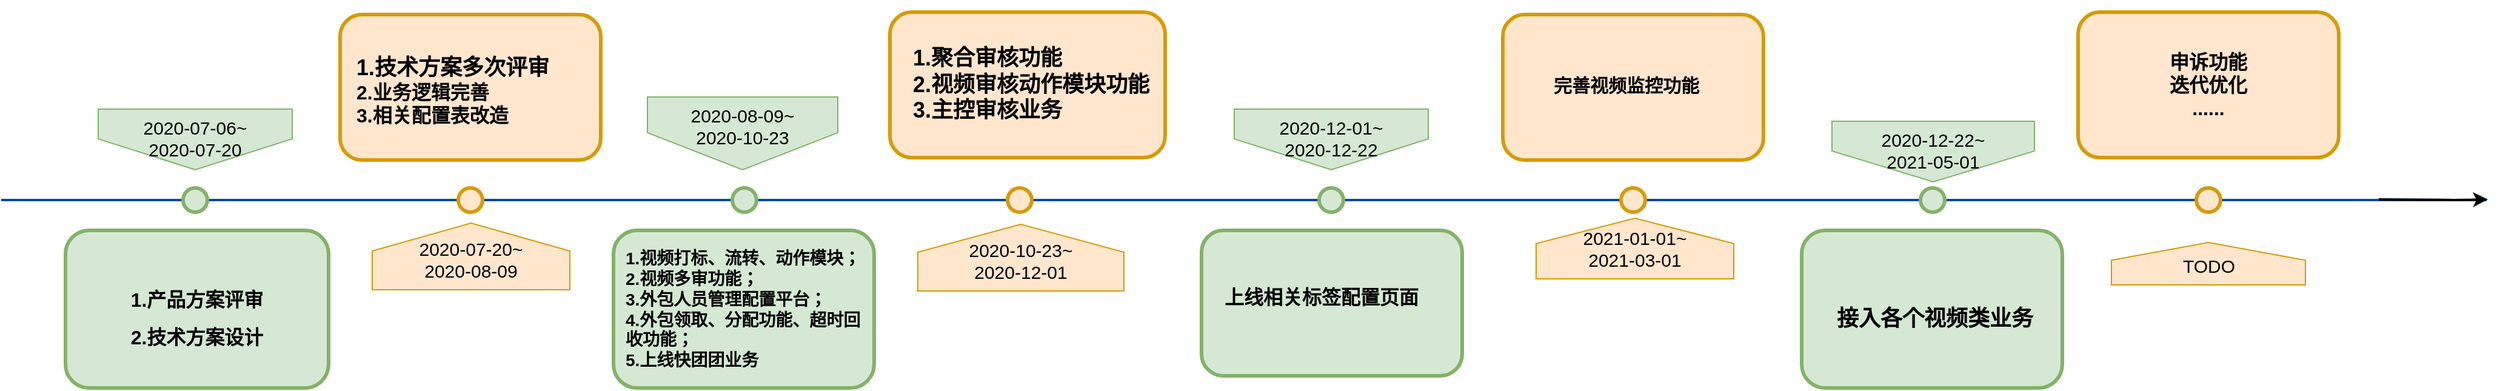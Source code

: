 <mxfile version="14.7.6" type="github">
  <diagram name="Page-1" id="82e54ff1-d628-8f03-85c4-9753963a91cd">
    <mxGraphModel dx="1306" dy="724" grid="1" gridSize="10" guides="1" tooltips="1" connect="1" arrows="1" fold="1" page="1" pageScale="1" pageWidth="1100" pageHeight="850" background="none" math="0" shadow="0">
      <root>
        <mxCell id="0" />
        <mxCell id="1" parent="0" />
        <mxCell id="4ec97bd9e5d20128-1" value="" style="line;strokeWidth=2;html=1;fillColor=none;fontSize=28;fontColor=#004D99;strokeColor=#004D99;" parent="1" vertex="1">
          <mxGeometry x="40" y="400" width="1000" height="10" as="geometry" />
        </mxCell>
        <mxCell id="4ec97bd9e5d20128-5" value="2020-07-06~&lt;br&gt;2020-07-20" style="shape=offPageConnector;whiteSpace=wrap;html=1;fillColor=#d5e8d4;fontSize=15;size=0.509;verticalAlign=top;strokeColor=#82b366;" parent="1" vertex="1">
          <mxGeometry x="120" y="330" width="160" height="50" as="geometry" />
        </mxCell>
        <mxCell id="4ec97bd9e5d20128-6" value="&lt;span&gt;2020-08-09~&lt;br&gt;2020-10-23&lt;/span&gt;" style="shape=offPageConnector;whiteSpace=wrap;html=1;fillColor=#d5e8d4;fontSize=15;size=0.509;verticalAlign=top;strokeColor=#82b366;" parent="1" vertex="1">
          <mxGeometry x="573" y="320" width="157" height="60" as="geometry" />
        </mxCell>
        <mxCell id="4ec97bd9e5d20128-7" value="&lt;span&gt;2020-07-20~&lt;br&gt;2020-08-09&lt;br&gt;&lt;/span&gt;" style="shape=offPageConnector;whiteSpace=wrap;html=1;fillColor=#ffe6cc;fontSize=15;size=0.418;flipV=1;verticalAlign=bottom;strokeColor=#d79b00;spacingBottom=4;" parent="1" vertex="1">
          <mxGeometry x="346" y="424" width="163" height="55" as="geometry" />
        </mxCell>
        <mxCell id="4ec97bd9e5d20128-8" value="&lt;span&gt;2020-10-23~&lt;br&gt;2020-12-01&lt;br&gt;&lt;/span&gt;" style="shape=offPageConnector;whiteSpace=wrap;html=1;fillColor=#ffe6cc;fontSize=15;size=0.418;flipV=1;verticalAlign=bottom;strokeColor=#d79b00;spacingBottom=4;" parent="1" vertex="1">
          <mxGeometry x="796" y="425" width="170" height="55" as="geometry" />
        </mxCell>
        <mxCell id="4ec97bd9e5d20128-9" value="" style="ellipse;whiteSpace=wrap;html=1;fillColor=#d5e8d4;fontSize=28;strokeWidth=3;strokeColor=#82b366;" parent="1" vertex="1">
          <mxGeometry x="190" y="395" width="20" height="20" as="geometry" />
        </mxCell>
        <mxCell id="4ec97bd9e5d20128-10" value="" style="ellipse;whiteSpace=wrap;html=1;fillColor=#ffe6cc;fontSize=28;strokeWidth=3;strokeColor=#d79b00;" parent="1" vertex="1">
          <mxGeometry x="417" y="395" width="20" height="20" as="geometry" />
        </mxCell>
        <mxCell id="4ec97bd9e5d20128-11" value="" style="ellipse;whiteSpace=wrap;html=1;fillColor=#d5e8d4;fontSize=28;strokeWidth=3;strokeColor=#82b366;" parent="1" vertex="1">
          <mxGeometry x="643" y="395" width="20" height="20" as="geometry" />
        </mxCell>
        <mxCell id="4ec97bd9e5d20128-13" value="" style="ellipse;whiteSpace=wrap;html=1;fillColor=#ffe6cc;fontSize=28;strokeWidth=3;strokeColor=#d79b00;" parent="1" vertex="1">
          <mxGeometry x="870" y="395" width="20" height="20" as="geometry" />
        </mxCell>
        <mxCell id="4ec97bd9e5d20128-14" value="&lt;h1&gt;&lt;div&gt;&lt;font style=&quot;font-size: 24px&quot;&gt;&lt;br&gt;&lt;/font&gt;&lt;/div&gt;&lt;div&gt;&lt;font size=&quot;3&quot;&gt;1.产品方案评审&lt;/font&gt;&lt;/div&gt;&lt;div&gt;&lt;font size=&quot;3&quot;&gt;2.技术方案设计&lt;/font&gt;&lt;/div&gt;&lt;/h1&gt;" style="text;html=1;spacing=5;spacingTop=-20;whiteSpace=wrap;overflow=hidden;strokeColor=#82b366;strokeWidth=3;fillColor=#d5e8d4;fontSize=13;align=center;rounded=1;" parent="1" vertex="1">
          <mxGeometry x="93" y="430" width="217" height="130" as="geometry" />
        </mxCell>
        <mxCell id="4ec97bd9e5d20128-17" value="&lt;h1&gt;&lt;br&gt;&lt;/h1&gt;" style="text;html=1;spacing=5;spacingTop=-20;whiteSpace=wrap;overflow=hidden;strokeColor=#82b366;strokeWidth=3;fillColor=#d5e8d4;fontSize=13;align=center;rounded=1;" parent="1" vertex="1">
          <mxGeometry x="545" y="430" width="215" height="130" as="geometry" />
        </mxCell>
        <mxCell id="4ec97bd9e5d20128-18" value="&lt;h1&gt;&lt;br&gt;&lt;/h1&gt;" style="text;html=1;spacing=5;spacingTop=-20;whiteSpace=wrap;overflow=hidden;strokeColor=#d79b00;strokeWidth=3;fillColor=#ffe6cc;fontSize=13;align=center;rounded=1;" parent="1" vertex="1">
          <mxGeometry x="773" y="250" width="227" height="120" as="geometry" />
        </mxCell>
        <mxCell id="1pX3YzozoCIWpOuqQOYF-4" value="&lt;font style=&quot;font-size: 14px&quot;&gt;&lt;b&gt;1.视频打标、流转、动作模块；&lt;br&gt;2.视频多审功能；&lt;br&gt;3.外包人员管理配置平台；&lt;br&gt;4.外包领取、分配功能、超时回收功能；&lt;br&gt;5.上线快团团业务&lt;/b&gt;&lt;/font&gt;" style="text;html=1;strokeColor=none;fillColor=none;align=left;verticalAlign=middle;whiteSpace=wrap;rounded=0;" parent="1" vertex="1">
          <mxGeometry x="552.5" y="440" width="197.5" height="110" as="geometry" />
        </mxCell>
        <mxCell id="1pX3YzozoCIWpOuqQOYF-5" value="&lt;h1&gt;&lt;br&gt;&lt;/h1&gt;" style="text;html=1;spacing=5;spacingTop=-20;whiteSpace=wrap;overflow=hidden;strokeColor=#d79b00;strokeWidth=3;fillColor=#ffe6cc;fontSize=13;align=center;rounded=1;" parent="1" vertex="1">
          <mxGeometry x="319.5" y="252" width="215" height="120" as="geometry" />
        </mxCell>
        <mxCell id="1pX3YzozoCIWpOuqQOYF-6" value="&lt;div style=&quot;text-align: left&quot;&gt;&lt;font style=&quot;font-size: 18px&quot;&gt;&lt;b&gt;&lt;span style=&quot;text-align: center&quot;&gt;1.&lt;/span&gt;&lt;span style=&quot;font-family: &amp;#34;helvetica&amp;#34; ; text-align: center&quot;&gt;技术方案多次评审&lt;/span&gt;&lt;/b&gt;&lt;/font&gt;&lt;/div&gt;&lt;font size=&quot;3&quot;&gt;&lt;b&gt;&lt;span style=&quot;font-family: &amp;#34;helvetica&amp;#34; ; text-align: center&quot;&gt;2.业务逻辑完善&lt;br&gt;&lt;/span&gt;&lt;span style=&quot;font-family: &amp;#34;helvetica&amp;#34; ; text-align: center&quot;&gt;3.相关配置表改造&lt;/span&gt;&lt;/b&gt;&lt;/font&gt;&lt;span style=&quot;font-family: &amp;#34;helvetica&amp;#34; ; font-size: 13px ; text-align: center&quot;&gt;&lt;br&gt;&lt;/span&gt;" style="text;html=1;strokeColor=none;fillColor=none;align=left;verticalAlign=middle;whiteSpace=wrap;rounded=0;" parent="1" vertex="1">
          <mxGeometry x="331" y="270" width="190" height="90" as="geometry" />
        </mxCell>
        <mxCell id="1pX3YzozoCIWpOuqQOYF-7" value="" style="line;strokeWidth=2;html=1;fillColor=none;fontSize=28;fontColor=#004D99;strokeColor=#004D99;" parent="1" vertex="1">
          <mxGeometry x="1020" y="400" width="1070" height="10" as="geometry" />
        </mxCell>
        <mxCell id="1pX3YzozoCIWpOuqQOYF-8" value="2020-12-01~&lt;br&gt;2020-12-22" style="shape=offPageConnector;whiteSpace=wrap;html=1;fillColor=#d5e8d4;fontSize=15;size=0.509;verticalAlign=top;strokeColor=#82b366;" parent="1" vertex="1">
          <mxGeometry x="1057" y="330" width="160" height="50" as="geometry" />
        </mxCell>
        <mxCell id="1pX3YzozoCIWpOuqQOYF-9" value="&lt;span&gt;&lt;div&gt;2020-12-22~&lt;/div&gt;&lt;div&gt;2021-05-01&lt;/div&gt;&lt;/span&gt;" style="shape=offPageConnector;whiteSpace=wrap;html=1;fillColor=#d5e8d4;fontSize=15;size=0.509;verticalAlign=top;strokeColor=#82b366;" parent="1" vertex="1">
          <mxGeometry x="1550" y="340" width="167" height="50" as="geometry" />
        </mxCell>
        <mxCell id="1pX3YzozoCIWpOuqQOYF-10" value="2021-01-01~&lt;br&gt;2021-03-01&lt;span&gt;&lt;br&gt;&lt;/span&gt;" style="shape=offPageConnector;whiteSpace=wrap;html=1;fillColor=#ffe6cc;fontSize=15;size=0.418;flipV=1;verticalAlign=bottom;strokeColor=#d79b00;spacingBottom=4;" parent="1" vertex="1">
          <mxGeometry x="1306" y="420" width="163" height="50" as="geometry" />
        </mxCell>
        <mxCell id="1pX3YzozoCIWpOuqQOYF-12" value="" style="ellipse;whiteSpace=wrap;html=1;fillColor=#d5e8d4;fontSize=28;strokeWidth=3;strokeColor=#82b366;" parent="1" vertex="1">
          <mxGeometry x="1127" y="395" width="20" height="20" as="geometry" />
        </mxCell>
        <mxCell id="1pX3YzozoCIWpOuqQOYF-13" value="" style="ellipse;whiteSpace=wrap;html=1;fillColor=#ffe6cc;fontSize=28;strokeWidth=3;strokeColor=#d79b00;" parent="1" vertex="1">
          <mxGeometry x="1376" y="395" width="20" height="20" as="geometry" />
        </mxCell>
        <mxCell id="1pX3YzozoCIWpOuqQOYF-14" value="" style="ellipse;whiteSpace=wrap;html=1;fillColor=#d5e8d4;fontSize=28;strokeWidth=3;strokeColor=#82b366;" parent="1" vertex="1">
          <mxGeometry x="1623" y="395" width="20" height="20" as="geometry" />
        </mxCell>
        <mxCell id="1pX3YzozoCIWpOuqQOYF-16" value="&lt;h1&gt;&lt;br&gt;&lt;/h1&gt;" style="text;html=1;spacing=5;spacingTop=-20;whiteSpace=wrap;overflow=hidden;strokeColor=#82b366;strokeWidth=3;fillColor=#d5e8d4;fontSize=13;align=center;rounded=1;" parent="1" vertex="1">
          <mxGeometry x="1030" y="430" width="215" height="120" as="geometry" />
        </mxCell>
        <mxCell id="1pX3YzozoCIWpOuqQOYF-17" value="&lt;h1&gt;&lt;br&gt;&lt;/h1&gt;" style="text;html=1;spacing=5;spacingTop=-20;whiteSpace=wrap;overflow=hidden;strokeColor=#82b366;strokeWidth=3;fillColor=#d5e8d4;fontSize=13;align=center;rounded=1;" parent="1" vertex="1">
          <mxGeometry x="1525" y="430" width="215" height="130" as="geometry" />
        </mxCell>
        <mxCell id="1pX3YzozoCIWpOuqQOYF-18" value="&lt;h1&gt;&lt;br&gt;&lt;/h1&gt;" style="text;html=1;spacing=5;spacingTop=-20;whiteSpace=wrap;overflow=hidden;strokeColor=#d79b00;strokeWidth=3;fillColor=#ffe6cc;fontSize=13;align=center;rounded=1;" parent="1" vertex="1">
          <mxGeometry x="1753" y="250" width="215" height="120" as="geometry" />
        </mxCell>
        <mxCell id="1pX3YzozoCIWpOuqQOYF-20" value="&lt;h1&gt;&lt;br&gt;&lt;/h1&gt;" style="text;html=1;spacing=5;spacingTop=-20;whiteSpace=wrap;overflow=hidden;strokeColor=#d79b00;strokeWidth=3;fillColor=#ffe6cc;fontSize=13;align=center;rounded=1;" parent="1" vertex="1">
          <mxGeometry x="1278.5" y="252" width="215" height="120" as="geometry" />
        </mxCell>
        <mxCell id="-uqG4-9dDikoudS8ZXK9-4" value="&lt;font style=&quot;font-size: 18px&quot;&gt;&lt;b style=&quot;line-height: 70%&quot;&gt;1.聚合审核功能&lt;br&gt;2.视频审核动作模块功能&lt;br&gt;3.主控审核业务&lt;/b&gt;&lt;/font&gt;" style="text;html=1;strokeColor=none;fillColor=none;align=left;verticalAlign=middle;whiteSpace=wrap;rounded=0;" vertex="1" parent="1">
          <mxGeometry x="790" y="270" width="200" height="80" as="geometry" />
        </mxCell>
        <mxCell id="-uqG4-9dDikoudS8ZXK9-5" value="&lt;font style=&quot;font-size: 16px&quot;&gt;&lt;b&gt;上线相关标签配置页面&lt;/b&gt;&lt;/font&gt;" style="text;html=1;strokeColor=none;fillColor=none;align=left;verticalAlign=middle;whiteSpace=wrap;rounded=0;" vertex="1" parent="1">
          <mxGeometry x="1047" y="450" width="180" height="70" as="geometry" />
        </mxCell>
        <mxCell id="-uqG4-9dDikoudS8ZXK9-7" value="" style="ellipse;whiteSpace=wrap;html=1;fillColor=#ffe6cc;fontSize=28;strokeWidth=3;strokeColor=#d79b00;" vertex="1" parent="1">
          <mxGeometry x="1850.5" y="395" width="20" height="20" as="geometry" />
        </mxCell>
        <mxCell id="-uqG4-9dDikoudS8ZXK9-11" value="&lt;font style=&quot;font-size: 16px&quot;&gt;&lt;b&gt;申诉功能&lt;br&gt;迭代优化&lt;br&gt;......&lt;/b&gt;&lt;/font&gt;" style="text;html=1;strokeColor=none;fillColor=none;align=center;verticalAlign=middle;whiteSpace=wrap;rounded=0;" vertex="1" parent="1">
          <mxGeometry x="1797" y="280" width="127" height="60" as="geometry" />
        </mxCell>
        <mxCell id="-uqG4-9dDikoudS8ZXK9-12" value="TODO" style="shape=offPageConnector;whiteSpace=wrap;html=1;fillColor=#ffe6cc;fontSize=15;size=0.418;flipV=1;verticalAlign=bottom;strokeColor=#d79b00;spacingBottom=4;" vertex="1" parent="1">
          <mxGeometry x="1780.5" y="440" width="160" height="35" as="geometry" />
        </mxCell>
        <mxCell id="-uqG4-9dDikoudS8ZXK9-15" value="" style="endArrow=classic;html=1;strokeWidth=2;" edge="1" parent="1">
          <mxGeometry width="50" height="50" relative="1" as="geometry">
            <mxPoint x="2001" y="404.5" as="sourcePoint" />
            <mxPoint x="2091" y="404.5" as="targetPoint" />
            <Array as="points">
              <mxPoint x="2067" y="405" />
            </Array>
          </mxGeometry>
        </mxCell>
        <mxCell id="-uqG4-9dDikoudS8ZXK9-16" value="&lt;b&gt;&lt;font style=&quot;font-size: 18px&quot;&gt;接入各个视频类业务&lt;/font&gt;&lt;/b&gt;" style="text;html=1;strokeColor=none;fillColor=none;align=center;verticalAlign=middle;whiteSpace=wrap;rounded=0;" vertex="1" parent="1">
          <mxGeometry x="1550" y="475" width="170" height="55" as="geometry" />
        </mxCell>
        <mxCell id="-uqG4-9dDikoudS8ZXK9-17" value="&lt;font style=&quot;font-size: 15px&quot;&gt;&lt;b&gt;完善视频监控功能&lt;/b&gt;&lt;/font&gt;" style="text;html=1;strokeColor=none;fillColor=none;align=center;verticalAlign=middle;whiteSpace=wrap;rounded=0;" vertex="1" parent="1">
          <mxGeometry x="1319" y="280" width="123" height="60" as="geometry" />
        </mxCell>
      </root>
    </mxGraphModel>
  </diagram>
</mxfile>
